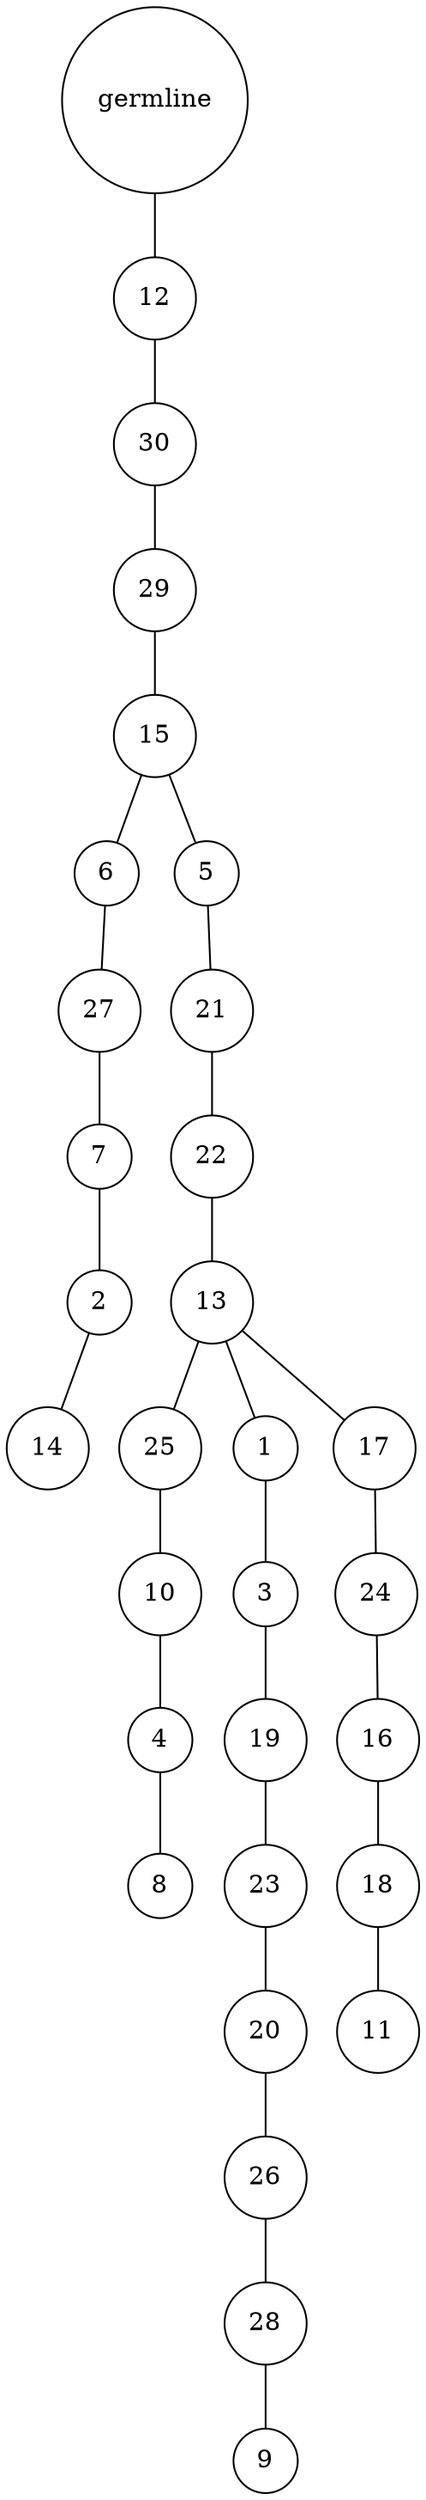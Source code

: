 graph {
	rankdir=UD;
	splines=line;
	node [shape=circle]
	"0x7f7925dd8400" [label="germline"];
	"0x7f7925dd8430" [label="12"];
	"0x7f7925dd8400" -- "0x7f7925dd8430" ;
	"0x7f7925dd8460" [label="30"];
	"0x7f7925dd8430" -- "0x7f7925dd8460" ;
	"0x7f7925dd8490" [label="29"];
	"0x7f7925dd8460" -- "0x7f7925dd8490" ;
	"0x7f7925dd84c0" [label="15"];
	"0x7f7925dd8490" -- "0x7f7925dd84c0" ;
	"0x7f7925dd84f0" [label="6"];
	"0x7f7925dd84c0" -- "0x7f7925dd84f0" ;
	"0x7f7925dd8520" [label="27"];
	"0x7f7925dd84f0" -- "0x7f7925dd8520" ;
	"0x7f7925dd8550" [label="7"];
	"0x7f7925dd8520" -- "0x7f7925dd8550" ;
	"0x7f7925dd8580" [label="2"];
	"0x7f7925dd8550" -- "0x7f7925dd8580" ;
	"0x7f7925dd85b0" [label="14"];
	"0x7f7925dd8580" -- "0x7f7925dd85b0" ;
	"0x7f7925dd85e0" [label="5"];
	"0x7f7925dd84c0" -- "0x7f7925dd85e0" ;
	"0x7f7925dd8610" [label="21"];
	"0x7f7925dd85e0" -- "0x7f7925dd8610" ;
	"0x7f7925dd8640" [label="22"];
	"0x7f7925dd8610" -- "0x7f7925dd8640" ;
	"0x7f7925dd8670" [label="13"];
	"0x7f7925dd8640" -- "0x7f7925dd8670" ;
	"0x7f7925dd86a0" [label="25"];
	"0x7f7925dd8670" -- "0x7f7925dd86a0" ;
	"0x7f7925dd86d0" [label="10"];
	"0x7f7925dd86a0" -- "0x7f7925dd86d0" ;
	"0x7f7925dd8700" [label="4"];
	"0x7f7925dd86d0" -- "0x7f7925dd8700" ;
	"0x7f7925dd8730" [label="8"];
	"0x7f7925dd8700" -- "0x7f7925dd8730" ;
	"0x7f7925dd8760" [label="1"];
	"0x7f7925dd8670" -- "0x7f7925dd8760" ;
	"0x7f7925dd8790" [label="3"];
	"0x7f7925dd8760" -- "0x7f7925dd8790" ;
	"0x7f7925dd87c0" [label="19"];
	"0x7f7925dd8790" -- "0x7f7925dd87c0" ;
	"0x7f7925dd87f0" [label="23"];
	"0x7f7925dd87c0" -- "0x7f7925dd87f0" ;
	"0x7f7925dd8820" [label="20"];
	"0x7f7925dd87f0" -- "0x7f7925dd8820" ;
	"0x7f7925dd8850" [label="26"];
	"0x7f7925dd8820" -- "0x7f7925dd8850" ;
	"0x7f7925dd8880" [label="28"];
	"0x7f7925dd8850" -- "0x7f7925dd8880" ;
	"0x7f7925dd88b0" [label="9"];
	"0x7f7925dd8880" -- "0x7f7925dd88b0" ;
	"0x7f7925dd88e0" [label="17"];
	"0x7f7925dd8670" -- "0x7f7925dd88e0" ;
	"0x7f7925dd8910" [label="24"];
	"0x7f7925dd88e0" -- "0x7f7925dd8910" ;
	"0x7f7925dd8940" [label="16"];
	"0x7f7925dd8910" -- "0x7f7925dd8940" ;
	"0x7f7925dd8970" [label="18"];
	"0x7f7925dd8940" -- "0x7f7925dd8970" ;
	"0x7f7925dd89a0" [label="11"];
	"0x7f7925dd8970" -- "0x7f7925dd89a0" ;
}
